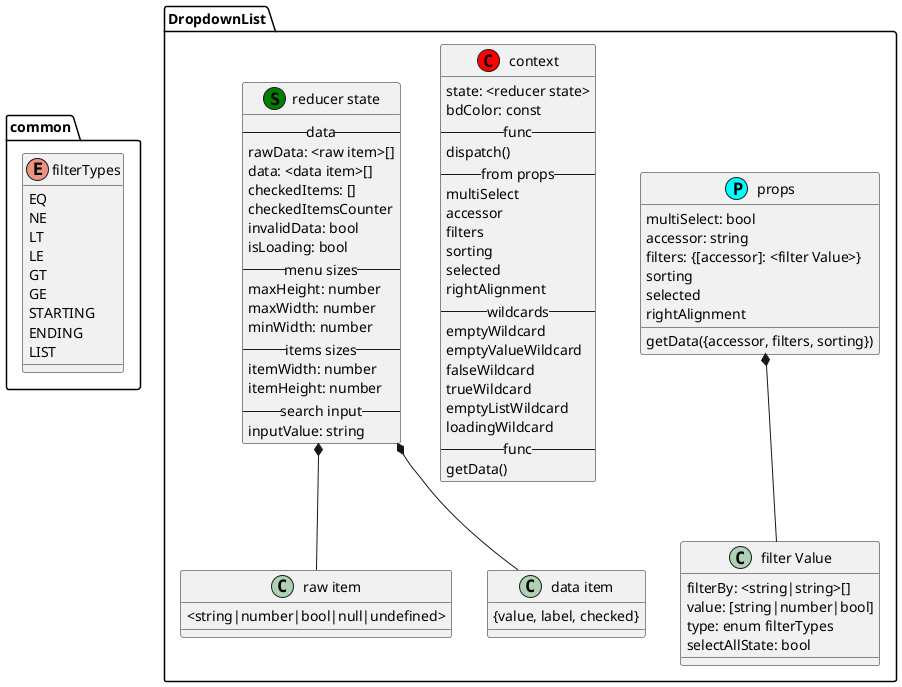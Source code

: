 @startuml
namespace common {
    enum filterTypes {
        EQ
        NE
        LT
        LE
        GT
        GE
        STARTING
        ENDING
        LIST
    }
}
namespace DropdownList {
    class props <<(P, aqua)>> {
        getData({accessor, filters, sorting})
        multiSelect: bool
        accessor: string
        filters: {[accessor]: <filter Value>}
        sorting
        selected
        rightAlignment
    }
    class context << (C, red) >> {
        state: <reducer state>
        bdColor: const
        --func--
        dispatch()
        --from props--
        multiSelect
        accessor
        filters
        sorting
        selected
        rightAlignment
        --wildcards--
        emptyWildcard
        emptyValueWildcard
        falseWildcard
        trueWildcard
        emptyListWildcard
        loadingWildcard
        --func--
        getData()
    }
    class "reducer state" as reducerState <<(S,green)>> {
        --data--
        rawData: <raw item>[]
        data: <data item>[]
        checkedItems: []
        checkedItemsCounter
        invalidData: bool
        isLoading: bool
        --menu sizes--
        maxHeight: number
        maxWidth: number
        minWidth: number
        --items sizes--
        itemWidth: number
        itemHeight: number
        --search input--
        inputValue: string
    }
    class "raw item" as rawItem {
        <string|number|bool|null|undefined>
    }
    class "data item" as dataItem {
        {value, label, checked}
    }

    class "filter Value" as filterValue {
        filterBy: <string|string>[]
        value: [string|number|bool]
        type: enum filterTypes
        selectAllState: bool
    }

    props *-- filterValue
    reducerState *-- rawItem
    reducerState *-- dataItem
}


@enduml